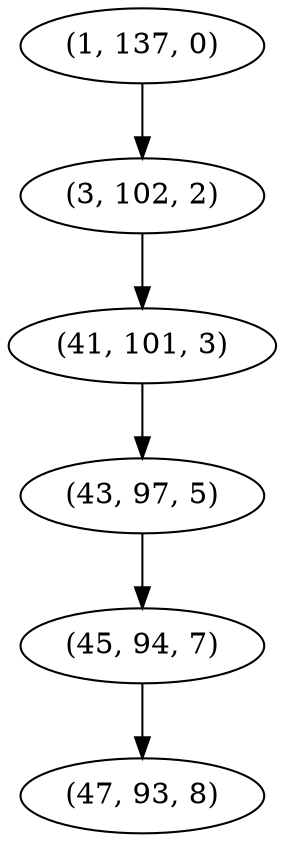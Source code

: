 digraph tree {
    "(1, 137, 0)";
    "(3, 102, 2)";
    "(41, 101, 3)";
    "(43, 97, 5)";
    "(45, 94, 7)";
    "(47, 93, 8)";
    "(1, 137, 0)" -> "(3, 102, 2)";
    "(3, 102, 2)" -> "(41, 101, 3)";
    "(41, 101, 3)" -> "(43, 97, 5)";
    "(43, 97, 5)" -> "(45, 94, 7)";
    "(45, 94, 7)" -> "(47, 93, 8)";
}
